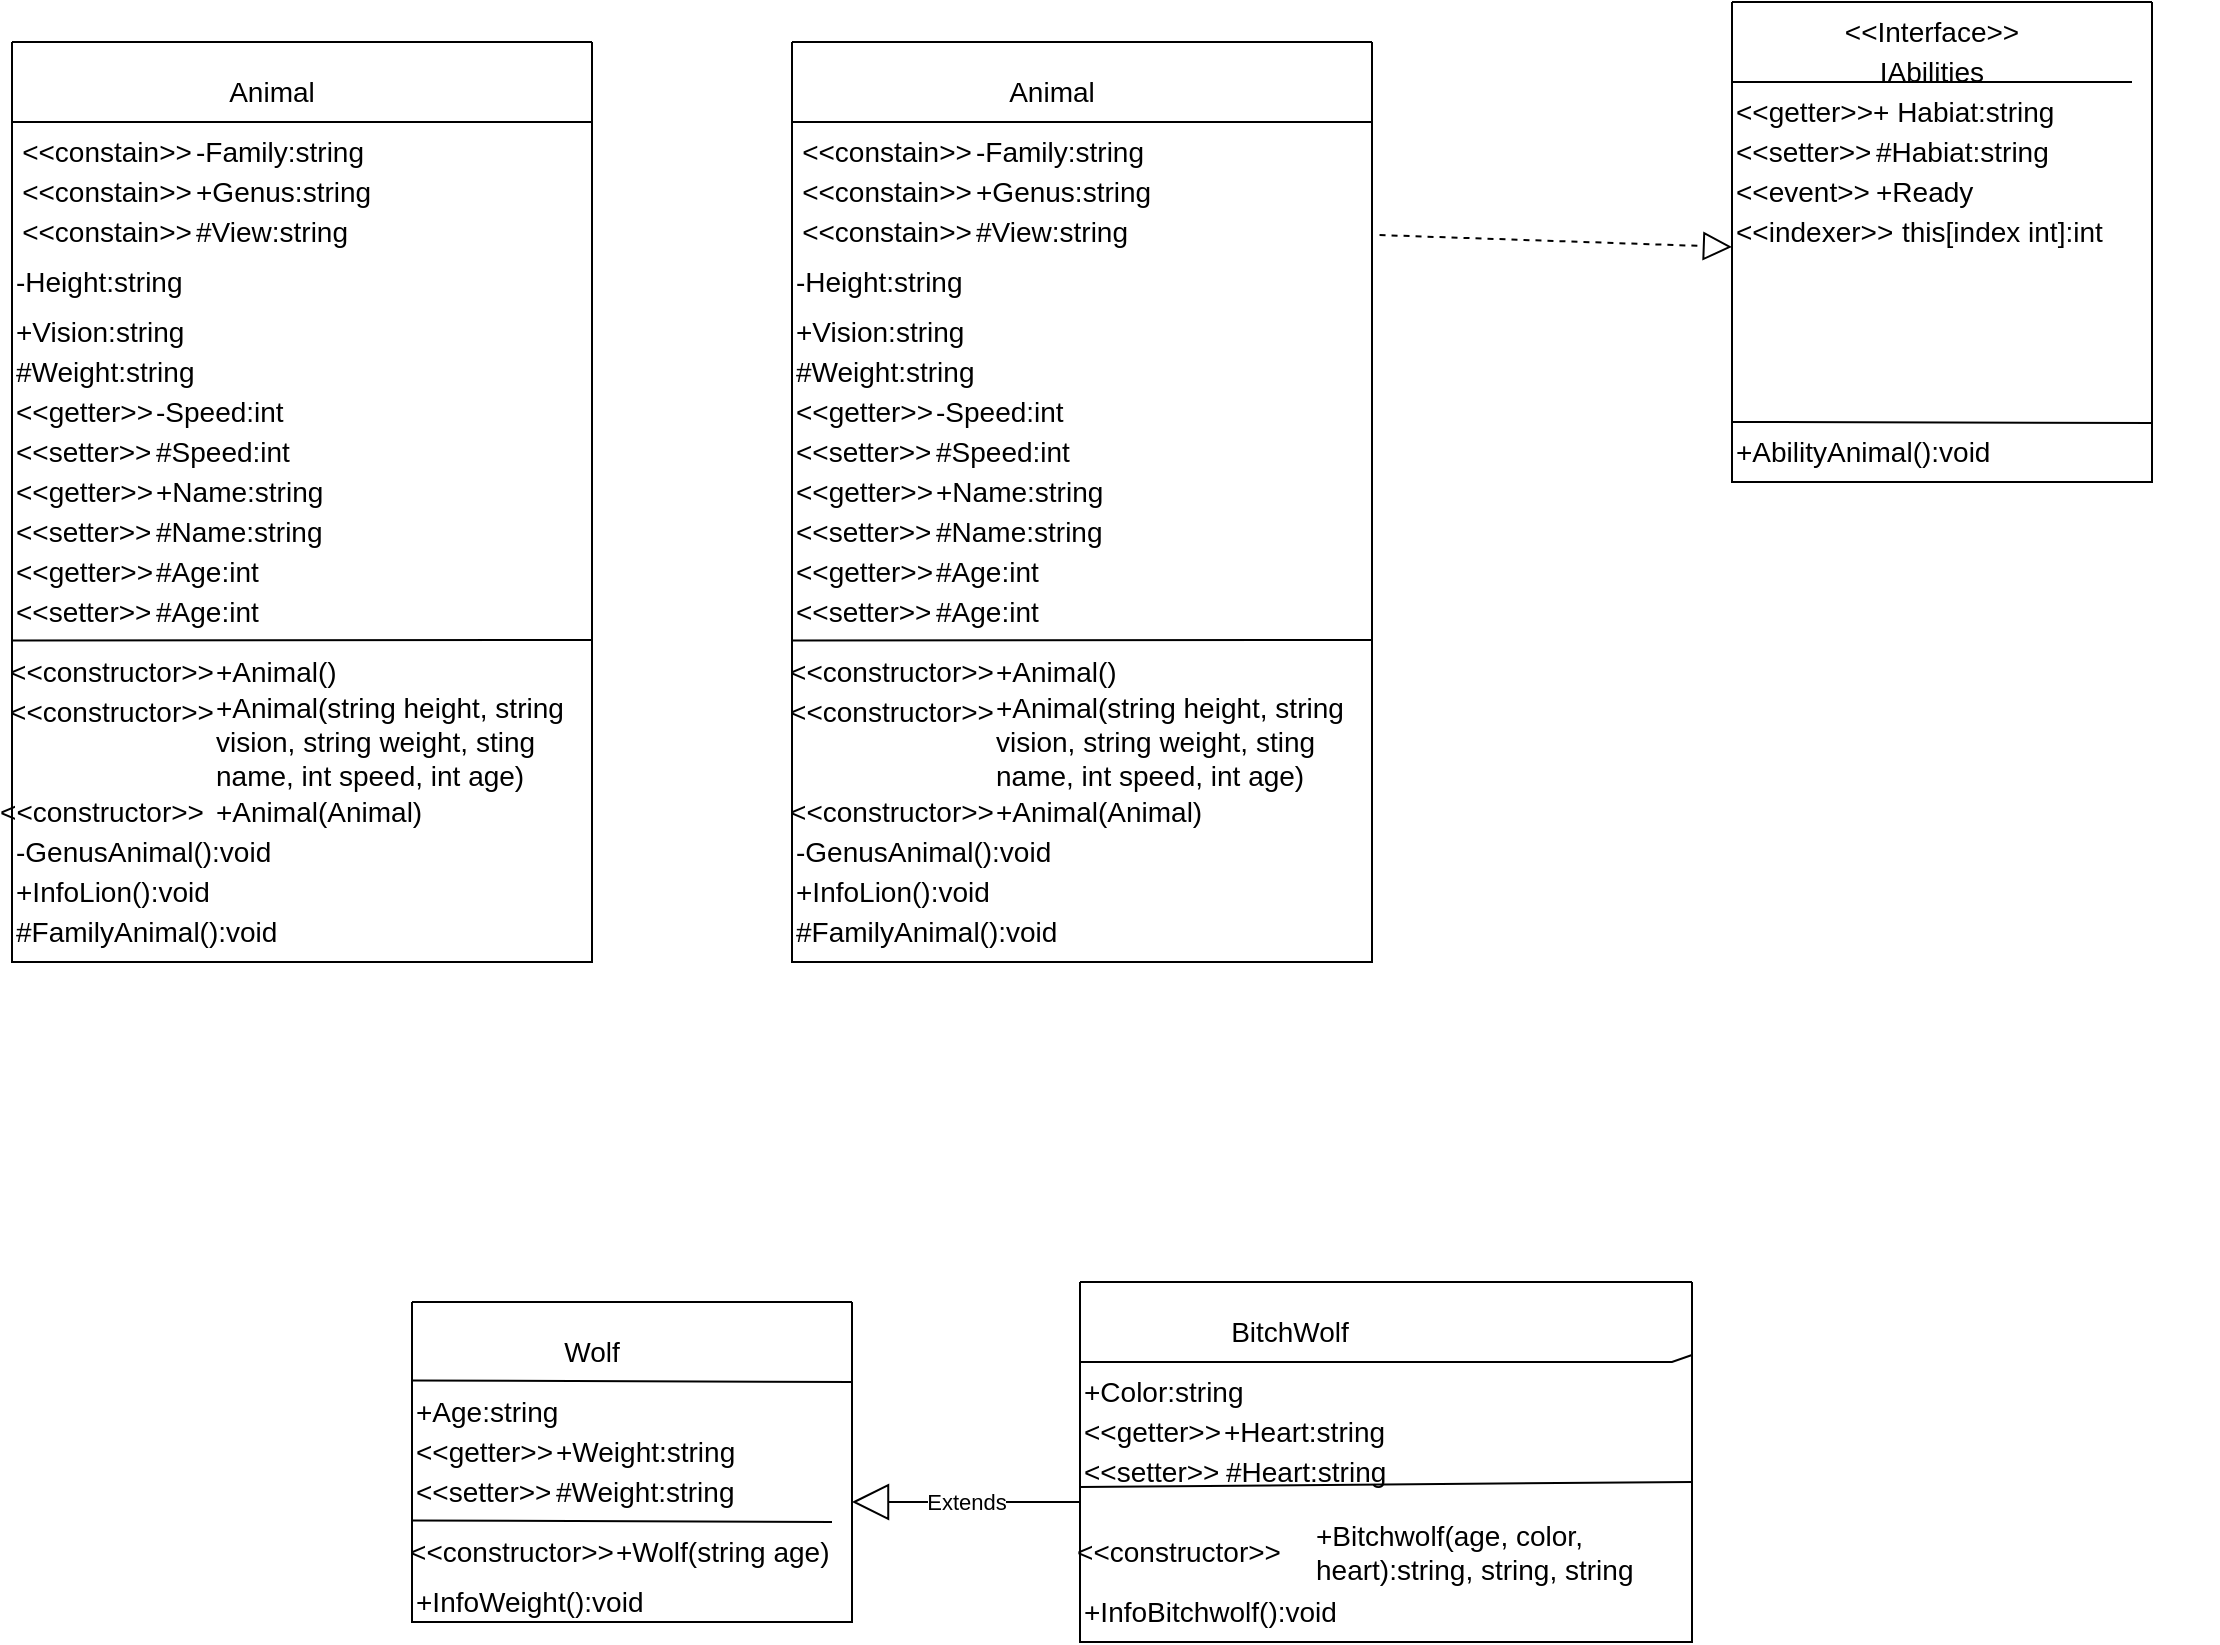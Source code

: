 <mxfile version="20.8.16" type="device"><diagram id="C5RBs43oDa-KdzZeNtuy" name="Page-1"><mxGraphModel dx="1594" dy="455" grid="1" gridSize="10" guides="1" tooltips="1" connect="1" arrows="1" fold="1" page="1" pageScale="1" pageWidth="827" pageHeight="1169" math="0" shadow="0"><root><mxCell id="WIyWlLk6GJQsqaUBKTNV-0"/><mxCell id="WIyWlLk6GJQsqaUBKTNV-1" parent="WIyWlLk6GJQsqaUBKTNV-0"/><mxCell id="vtZtiRTFzWuZYy_CGDaZ-0" value="" style="swimlane;startSize=0;" parent="WIyWlLk6GJQsqaUBKTNV-1" vertex="1"><mxGeometry x="170" y="40" width="290" height="460" as="geometry"><mxRectangle x="320" y="230" width="50" height="40" as="alternateBounds"/></mxGeometry></mxCell><mxCell id="vtZtiRTFzWuZYy_CGDaZ-2" value="" style="endArrow=none;html=1;rounded=0;" parent="vtZtiRTFzWuZYy_CGDaZ-0" target="vtZtiRTFzWuZYy_CGDaZ-0" edge="1"><mxGeometry width="50" height="50" relative="1" as="geometry"><mxPoint y="40" as="sourcePoint"/><mxPoint x="60" y="40" as="targetPoint"/></mxGeometry></mxCell><mxCell id="vtZtiRTFzWuZYy_CGDaZ-4" value="&lt;font style=&quot;font-size: 14px;&quot;&gt;Animal&lt;/font&gt;" style="text;html=1;strokeColor=none;fillColor=none;align=center;verticalAlign=middle;whiteSpace=wrap;rounded=0;" parent="vtZtiRTFzWuZYy_CGDaZ-0" vertex="1"><mxGeometry x="100" y="10" width="60" height="30" as="geometry"/></mxCell><mxCell id="vtZtiRTFzWuZYy_CGDaZ-7" value="-Family:string" style="text;html=1;strokeColor=none;fillColor=none;align=left;verticalAlign=middle;whiteSpace=wrap;rounded=0;fontSize=14;" parent="vtZtiRTFzWuZYy_CGDaZ-0" vertex="1"><mxGeometry x="90" y="40" width="130" height="30" as="geometry"/></mxCell><mxCell id="vtZtiRTFzWuZYy_CGDaZ-8" value="+Genus:string" style="text;html=1;strokeColor=none;fillColor=none;align=left;verticalAlign=middle;whiteSpace=wrap;rounded=0;fontSize=14;" parent="vtZtiRTFzWuZYy_CGDaZ-0" vertex="1"><mxGeometry x="90" y="60" width="120" height="30" as="geometry"/></mxCell><mxCell id="vtZtiRTFzWuZYy_CGDaZ-9" value="#View:string" style="text;html=1;strokeColor=none;fillColor=none;align=left;verticalAlign=middle;whiteSpace=wrap;rounded=0;fontSize=14;" parent="vtZtiRTFzWuZYy_CGDaZ-0" vertex="1"><mxGeometry x="90" y="80" width="120" height="30" as="geometry"/></mxCell><mxCell id="vtZtiRTFzWuZYy_CGDaZ-10" value="&lt;font style=&quot;font-size: 14px;&quot;&gt;-Height:string&lt;/font&gt;" style="text;html=1;strokeColor=none;fillColor=none;align=left;verticalAlign=middle;whiteSpace=wrap;rounded=0;fontSize=14;" parent="vtZtiRTFzWuZYy_CGDaZ-0" vertex="1"><mxGeometry y="105" width="120" height="30" as="geometry"/></mxCell><mxCell id="vtZtiRTFzWuZYy_CGDaZ-11" value="+Vision:string" style="text;html=1;strokeColor=none;fillColor=none;align=left;verticalAlign=middle;whiteSpace=wrap;rounded=0;fontSize=14;" parent="vtZtiRTFzWuZYy_CGDaZ-0" vertex="1"><mxGeometry y="130" width="120" height="30" as="geometry"/></mxCell><mxCell id="vtZtiRTFzWuZYy_CGDaZ-12" value="#Weight:string" style="text;html=1;strokeColor=none;fillColor=none;align=left;verticalAlign=middle;whiteSpace=wrap;rounded=0;fontSize=14;" parent="vtZtiRTFzWuZYy_CGDaZ-0" vertex="1"><mxGeometry y="150" width="120" height="30" as="geometry"/></mxCell><mxCell id="vtZtiRTFzWuZYy_CGDaZ-13" value="&lt;font style=&quot;font-size: 14px;&quot;&gt;-Speed:int&lt;/font&gt;" style="text;html=1;strokeColor=none;fillColor=none;align=left;verticalAlign=middle;whiteSpace=wrap;rounded=0;fontSize=14;" parent="vtZtiRTFzWuZYy_CGDaZ-0" vertex="1"><mxGeometry x="70" y="170" width="130" height="30" as="geometry"/></mxCell><mxCell id="VNp0y5HWjS9VRJ48FEAt-41" value="&amp;lt;&amp;lt;constain&amp;gt;&amp;gt;" style="text;html=1;strokeColor=none;fillColor=none;align=center;verticalAlign=middle;whiteSpace=wrap;rounded=0;fontSize=14;" parent="vtZtiRTFzWuZYy_CGDaZ-0" vertex="1"><mxGeometry x="10" y="45" width="75" height="20" as="geometry"/></mxCell><mxCell id="VNp0y5HWjS9VRJ48FEAt-42" value="&amp;lt;&amp;lt;getter&amp;gt;&amp;gt;" style="text;html=1;strokeColor=none;fillColor=none;align=left;verticalAlign=middle;whiteSpace=wrap;rounded=0;fontSize=14;" parent="vtZtiRTFzWuZYy_CGDaZ-0" vertex="1"><mxGeometry y="170" width="160" height="30" as="geometry"/></mxCell><mxCell id="VNp0y5HWjS9VRJ48FEAt-45" value="-GenusAnimal():void" style="text;html=1;strokeColor=none;fillColor=none;align=left;verticalAlign=middle;whiteSpace=wrap;rounded=0;fontSize=14;" parent="vtZtiRTFzWuZYy_CGDaZ-0" vertex="1"><mxGeometry y="390" width="160" height="30" as="geometry"/></mxCell><mxCell id="VNp0y5HWjS9VRJ48FEAt-44" value="+InfoLion():void" style="text;html=1;strokeColor=none;fillColor=none;align=left;verticalAlign=middle;whiteSpace=wrap;rounded=0;fontSize=14;" parent="vtZtiRTFzWuZYy_CGDaZ-0" vertex="1"><mxGeometry y="410" width="160" height="30" as="geometry"/></mxCell><mxCell id="VNp0y5HWjS9VRJ48FEAt-46" value="#FamilyAnimal():void" style="text;html=1;strokeColor=none;fillColor=none;align=left;verticalAlign=middle;whiteSpace=wrap;rounded=0;fontSize=14;" parent="vtZtiRTFzWuZYy_CGDaZ-0" vertex="1"><mxGeometry y="430" width="160" height="30" as="geometry"/></mxCell><mxCell id="NakUkv0UN0OswXkujpBb-1" value="&amp;lt;&amp;lt;constructor&amp;gt;&amp;gt;" style="text;html=1;strokeColor=none;fillColor=none;align=center;verticalAlign=middle;whiteSpace=wrap;rounded=0;fontSize=14;" parent="vtZtiRTFzWuZYy_CGDaZ-0" vertex="1"><mxGeometry x="10" y="300" width="80" height="30" as="geometry"/></mxCell><mxCell id="NakUkv0UN0OswXkujpBb-2" value="+Animal()" style="text;html=1;strokeColor=none;fillColor=none;align=left;verticalAlign=middle;whiteSpace=wrap;rounded=0;fontSize=14;" parent="vtZtiRTFzWuZYy_CGDaZ-0" vertex="1"><mxGeometry x="100" y="300" width="120" height="30" as="geometry"/></mxCell><mxCell id="NakUkv0UN0OswXkujpBb-3" value="+Animal(string height, string vision, string weight, sting name, int speed, int age)" style="text;html=1;strokeColor=none;fillColor=none;align=left;verticalAlign=middle;whiteSpace=wrap;rounded=0;fontSize=14;" parent="vtZtiRTFzWuZYy_CGDaZ-0" vertex="1"><mxGeometry x="100" y="320" width="180" height="60" as="geometry"/></mxCell><mxCell id="NakUkv0UN0OswXkujpBb-6" value="+Animal(Animal)" style="text;html=1;strokeColor=none;fillColor=none;align=left;verticalAlign=middle;whiteSpace=wrap;rounded=0;fontSize=14;" parent="vtZtiRTFzWuZYy_CGDaZ-0" vertex="1"><mxGeometry x="100" y="370" width="160" height="30" as="geometry"/></mxCell><mxCell id="NakUkv0UN0OswXkujpBb-39" value="&amp;lt;&amp;lt;setter&amp;gt;&amp;gt;" style="text;html=1;strokeColor=none;fillColor=none;align=left;verticalAlign=middle;whiteSpace=wrap;rounded=0;fontSize=14;" parent="vtZtiRTFzWuZYy_CGDaZ-0" vertex="1"><mxGeometry y="190" width="160" height="30" as="geometry"/></mxCell><mxCell id="NakUkv0UN0OswXkujpBb-40" value="&lt;font style=&quot;font-size: 14px;&quot;&gt;#Speed:int&lt;/font&gt;" style="text;html=1;strokeColor=none;fillColor=none;align=left;verticalAlign=middle;whiteSpace=wrap;rounded=0;fontSize=14;" parent="vtZtiRTFzWuZYy_CGDaZ-0" vertex="1"><mxGeometry x="70" y="190" width="130" height="30" as="geometry"/></mxCell><mxCell id="NakUkv0UN0OswXkujpBb-41" value="&amp;lt;&amp;lt;getter&amp;gt;&amp;gt;" style="text;html=1;strokeColor=none;fillColor=none;align=left;verticalAlign=middle;whiteSpace=wrap;rounded=0;fontSize=14;" parent="vtZtiRTFzWuZYy_CGDaZ-0" vertex="1"><mxGeometry y="210" width="160" height="30" as="geometry"/></mxCell><mxCell id="vtZtiRTFzWuZYy_CGDaZ-14" value="+Name:string" style="text;html=1;strokeColor=none;fillColor=none;align=left;verticalAlign=middle;whiteSpace=wrap;rounded=0;fontSize=14;" parent="vtZtiRTFzWuZYy_CGDaZ-0" vertex="1"><mxGeometry x="70" y="210" width="120" height="30" as="geometry"/></mxCell><mxCell id="NakUkv0UN0OswXkujpBb-42" value="&amp;lt;&amp;lt;setter&amp;gt;&amp;gt;" style="text;html=1;strokeColor=none;fillColor=none;align=left;verticalAlign=middle;whiteSpace=wrap;rounded=0;fontSize=14;" parent="vtZtiRTFzWuZYy_CGDaZ-0" vertex="1"><mxGeometry y="230" width="160" height="30" as="geometry"/></mxCell><mxCell id="NakUkv0UN0OswXkujpBb-43" value="#Name:string" style="text;html=1;strokeColor=none;fillColor=none;align=left;verticalAlign=middle;whiteSpace=wrap;rounded=0;fontSize=14;" parent="vtZtiRTFzWuZYy_CGDaZ-0" vertex="1"><mxGeometry x="70" y="230" width="120" height="30" as="geometry"/></mxCell><mxCell id="NakUkv0UN0OswXkujpBb-44" value="&amp;lt;&amp;lt;getter&amp;gt;&amp;gt;" style="text;html=1;strokeColor=none;fillColor=none;align=left;verticalAlign=middle;whiteSpace=wrap;rounded=0;fontSize=14;" parent="vtZtiRTFzWuZYy_CGDaZ-0" vertex="1"><mxGeometry y="250" width="160" height="30" as="geometry"/></mxCell><mxCell id="NakUkv0UN0OswXkujpBb-45" value="&amp;lt;&amp;lt;setter&amp;gt;&amp;gt;" style="text;html=1;strokeColor=none;fillColor=none;align=left;verticalAlign=middle;whiteSpace=wrap;rounded=0;fontSize=14;" parent="vtZtiRTFzWuZYy_CGDaZ-0" vertex="1"><mxGeometry y="270" width="160" height="30" as="geometry"/></mxCell><mxCell id="vtZtiRTFzWuZYy_CGDaZ-15" value="#Age:int" style="text;html=1;strokeColor=none;fillColor=none;align=left;verticalAlign=middle;whiteSpace=wrap;rounded=0;fontSize=14;" parent="vtZtiRTFzWuZYy_CGDaZ-0" vertex="1"><mxGeometry x="70" y="250" width="120" height="30" as="geometry"/></mxCell><mxCell id="NakUkv0UN0OswXkujpBb-46" value="#Age:int" style="text;html=1;strokeColor=none;fillColor=none;align=left;verticalAlign=middle;whiteSpace=wrap;rounded=0;fontSize=14;" parent="vtZtiRTFzWuZYy_CGDaZ-0" vertex="1"><mxGeometry x="70" y="270" width="120" height="30" as="geometry"/></mxCell><mxCell id="AfHYczcInOfsziKcjx3D-2" value="&amp;lt;&amp;lt;constain&amp;gt;&amp;gt;" style="text;html=1;strokeColor=none;fillColor=none;align=center;verticalAlign=middle;whiteSpace=wrap;rounded=0;fontSize=14;" vertex="1" parent="vtZtiRTFzWuZYy_CGDaZ-0"><mxGeometry x="10" y="65" width="75" height="20" as="geometry"/></mxCell><mxCell id="AfHYczcInOfsziKcjx3D-3" value="&amp;lt;&amp;lt;constain&amp;gt;&amp;gt;" style="text;html=1;strokeColor=none;fillColor=none;align=center;verticalAlign=middle;whiteSpace=wrap;rounded=0;fontSize=14;" vertex="1" parent="vtZtiRTFzWuZYy_CGDaZ-0"><mxGeometry x="10" y="85" width="75" height="20" as="geometry"/></mxCell><mxCell id="AfHYczcInOfsziKcjx3D-4" value="&amp;lt;&amp;lt;constructor&amp;gt;&amp;gt;" style="text;html=1;strokeColor=none;fillColor=none;align=center;verticalAlign=middle;whiteSpace=wrap;rounded=0;fontSize=14;" vertex="1" parent="vtZtiRTFzWuZYy_CGDaZ-0"><mxGeometry x="10" y="320" width="80" height="30" as="geometry"/></mxCell><mxCell id="AfHYczcInOfsziKcjx3D-5" value="&amp;lt;&amp;lt;constructor&amp;gt;&amp;gt;" style="text;html=1;strokeColor=none;fillColor=none;align=center;verticalAlign=middle;whiteSpace=wrap;rounded=0;fontSize=14;" vertex="1" parent="vtZtiRTFzWuZYy_CGDaZ-0"><mxGeometry x="10" y="370" width="80" height="30" as="geometry"/></mxCell><mxCell id="AfHYczcInOfsziKcjx3D-8" value="" style="endArrow=none;html=1;rounded=0;" edge="1" parent="vtZtiRTFzWuZYy_CGDaZ-0" target="vtZtiRTFzWuZYy_CGDaZ-0"><mxGeometry width="50" height="50" relative="1" as="geometry"><mxPoint y="40" as="sourcePoint"/><mxPoint x="80" y="40" as="targetPoint"/><Array as="points"><mxPoint x="290" y="40"/></Array></mxGeometry></mxCell><mxCell id="AfHYczcInOfsziKcjx3D-9" value="" style="endArrow=none;html=1;rounded=0;" edge="1" parent="vtZtiRTFzWuZYy_CGDaZ-0" target="vtZtiRTFzWuZYy_CGDaZ-0"><mxGeometry width="50" height="50" relative="1" as="geometry"><mxPoint y="299.23" as="sourcePoint"/><mxPoint x="120" y="299.23" as="targetPoint"/><Array as="points"><mxPoint x="290" y="299"/></Array></mxGeometry></mxCell><mxCell id="VNp0y5HWjS9VRJ48FEAt-0" value="" style="swimlane;startSize=0;fontSize=14;" parent="WIyWlLk6GJQsqaUBKTNV-1" vertex="1"><mxGeometry x="640" y="20" width="210" height="240" as="geometry"/></mxCell><mxCell id="VNp0y5HWjS9VRJ48FEAt-1" value="&amp;lt;&amp;lt;Interface&amp;gt;&amp;gt;" style="text;html=1;strokeColor=none;fillColor=none;align=center;verticalAlign=middle;whiteSpace=wrap;rounded=0;fontSize=14;" parent="VNp0y5HWjS9VRJ48FEAt-0" vertex="1"><mxGeometry x="70" width="60" height="30" as="geometry"/></mxCell><mxCell id="VNp0y5HWjS9VRJ48FEAt-2" value="IAbilities" style="text;html=1;strokeColor=none;fillColor=none;align=center;verticalAlign=middle;whiteSpace=wrap;rounded=0;fontSize=14;" parent="VNp0y5HWjS9VRJ48FEAt-0" vertex="1"><mxGeometry x="70" y="20" width="60" height="30" as="geometry"/></mxCell><mxCell id="VNp0y5HWjS9VRJ48FEAt-5" value="&amp;lt;&amp;lt;getter&amp;gt;&amp;gt;+ Habiat:string" style="text;html=1;strokeColor=none;fillColor=none;align=left;verticalAlign=middle;whiteSpace=wrap;rounded=0;fontSize=14;" parent="VNp0y5HWjS9VRJ48FEAt-0" vertex="1"><mxGeometry y="40" width="210" height="30" as="geometry"/></mxCell><mxCell id="VNp0y5HWjS9VRJ48FEAt-28" value="" style="endArrow=none;html=1;rounded=0;fontSize=14;" parent="VNp0y5HWjS9VRJ48FEAt-0" edge="1"><mxGeometry width="50" height="50" relative="1" as="geometry"><mxPoint y="99.5" as="sourcePoint"/><mxPoint y="99.5" as="targetPoint"/></mxGeometry></mxCell><mxCell id="VNp0y5HWjS9VRJ48FEAt-34" value="&amp;lt;&amp;lt;event&amp;gt;&amp;gt;" style="text;html=1;strokeColor=none;fillColor=none;align=left;verticalAlign=middle;whiteSpace=wrap;rounded=0;fontSize=14;" parent="VNp0y5HWjS9VRJ48FEAt-0" vertex="1"><mxGeometry y="80" width="70" height="30" as="geometry"/></mxCell><mxCell id="VNp0y5HWjS9VRJ48FEAt-35" value="+Ready" style="text;html=1;strokeColor=none;fillColor=none;align=left;verticalAlign=middle;whiteSpace=wrap;rounded=0;fontSize=14;" parent="VNp0y5HWjS9VRJ48FEAt-0" vertex="1"><mxGeometry x="70" y="80" width="160" height="30" as="geometry"/></mxCell><mxCell id="VNp0y5HWjS9VRJ48FEAt-36" value="&amp;lt;&amp;lt;indexer&amp;gt;&amp;gt;" style="text;html=1;strokeColor=none;fillColor=none;align=left;verticalAlign=middle;whiteSpace=wrap;rounded=0;fontSize=14;" parent="VNp0y5HWjS9VRJ48FEAt-0" vertex="1"><mxGeometry y="100" width="70" height="30" as="geometry"/></mxCell><mxCell id="VNp0y5HWjS9VRJ48FEAt-37" value="this[index int]:int" style="text;html=1;strokeColor=none;fillColor=none;align=left;verticalAlign=middle;whiteSpace=wrap;rounded=0;fontSize=14;" parent="VNp0y5HWjS9VRJ48FEAt-0" vertex="1"><mxGeometry x="83" y="100" width="160" height="30" as="geometry"/></mxCell><mxCell id="VNp0y5HWjS9VRJ48FEAt-40" value="+AbilityAnimal():void" style="text;html=1;strokeColor=none;fillColor=none;align=left;verticalAlign=middle;whiteSpace=wrap;rounded=0;fontSize=14;" parent="VNp0y5HWjS9VRJ48FEAt-0" vertex="1"><mxGeometry y="210" width="130" height="30" as="geometry"/></mxCell><mxCell id="NakUkv0UN0OswXkujpBb-79" value="&amp;lt;&amp;lt;setter&amp;gt;&amp;gt;" style="text;html=1;strokeColor=none;fillColor=none;align=left;verticalAlign=middle;whiteSpace=wrap;rounded=0;fontSize=14;" parent="VNp0y5HWjS9VRJ48FEAt-0" vertex="1"><mxGeometry y="60" width="180" height="30" as="geometry"/></mxCell><mxCell id="NakUkv0UN0OswXkujpBb-80" value="#Habiat:string" style="text;html=1;strokeColor=none;fillColor=none;align=left;verticalAlign=middle;whiteSpace=wrap;rounded=0;fontSize=14;" parent="VNp0y5HWjS9VRJ48FEAt-0" vertex="1"><mxGeometry x="70" y="60" width="160" height="30" as="geometry"/></mxCell><mxCell id="NakUkv0UN0OswXkujpBb-82" value="" style="endArrow=none;html=1;rounded=0;" parent="VNp0y5HWjS9VRJ48FEAt-0" edge="1"><mxGeometry width="50" height="50" relative="1" as="geometry"><mxPoint y="40" as="sourcePoint"/><mxPoint x="200" y="40" as="targetPoint"/></mxGeometry></mxCell><mxCell id="NakUkv0UN0OswXkujpBb-83" value="" style="endArrow=none;html=1;rounded=0;entryX=1.002;entryY=0.877;entryDx=0;entryDy=0;entryPerimeter=0;" parent="VNp0y5HWjS9VRJ48FEAt-0" target="VNp0y5HWjS9VRJ48FEAt-0" edge="1"><mxGeometry width="50" height="50" relative="1" as="geometry"><mxPoint y="210" as="sourcePoint"/><mxPoint x="90" y="210" as="targetPoint"/></mxGeometry></mxCell><mxCell id="VNp0y5HWjS9VRJ48FEAt-32" value="" style="endArrow=block;dashed=1;endFill=0;endSize=12;html=1;rounded=0;fontSize=14;exitX=1.021;exitY=0.369;exitDx=0;exitDy=0;exitPerimeter=0;entryX=0;entryY=0.75;entryDx=0;entryDy=0;" parent="WIyWlLk6GJQsqaUBKTNV-1" target="VNp0y5HWjS9VRJ48FEAt-36" edge="1"><mxGeometry width="160" relative="1" as="geometry"><mxPoint x="463.78" y="136.53" as="sourcePoint"/><mxPoint x="570" y="200" as="targetPoint"/></mxGeometry></mxCell><mxCell id="VNp0y5HWjS9VRJ48FEAt-66" value="" style="swimlane;startSize=0;fontSize=14;" parent="WIyWlLk6GJQsqaUBKTNV-1" vertex="1"><mxGeometry x="-20" y="670" width="220" height="160" as="geometry"/></mxCell><mxCell id="VNp0y5HWjS9VRJ48FEAt-69" value="Wolf" style="text;html=1;strokeColor=none;fillColor=none;align=center;verticalAlign=middle;whiteSpace=wrap;rounded=0;fontSize=14;" parent="VNp0y5HWjS9VRJ48FEAt-66" vertex="1"><mxGeometry x="60" y="10" width="60" height="30" as="geometry"/></mxCell><mxCell id="VNp0y5HWjS9VRJ48FEAt-74" value="&amp;lt;&amp;lt;getter&amp;gt;&amp;gt;" style="text;html=1;strokeColor=none;fillColor=none;align=left;verticalAlign=middle;whiteSpace=wrap;rounded=0;fontSize=14;" parent="VNp0y5HWjS9VRJ48FEAt-66" vertex="1"><mxGeometry y="60" width="160" height="30" as="geometry"/></mxCell><mxCell id="VNp0y5HWjS9VRJ48FEAt-75" value="+Age:string" style="text;html=1;strokeColor=none;fillColor=none;align=left;verticalAlign=middle;whiteSpace=wrap;rounded=0;fontSize=14;" parent="VNp0y5HWjS9VRJ48FEAt-66" vertex="1"><mxGeometry y="40" width="160" height="30" as="geometry"/></mxCell><mxCell id="VNp0y5HWjS9VRJ48FEAt-76" value="+Weight:string" style="text;html=1;strokeColor=none;fillColor=none;align=left;verticalAlign=middle;whiteSpace=wrap;rounded=0;fontSize=14;" parent="VNp0y5HWjS9VRJ48FEAt-66" vertex="1"><mxGeometry x="70" y="60" width="90" height="30" as="geometry"/></mxCell><mxCell id="VNp0y5HWjS9VRJ48FEAt-78" value="+InfoWeight():void" style="text;html=1;strokeColor=none;fillColor=none;align=left;verticalAlign=middle;whiteSpace=wrap;rounded=0;fontSize=14;" parent="VNp0y5HWjS9VRJ48FEAt-66" vertex="1"><mxGeometry y="140" width="120" height="20" as="geometry"/></mxCell><mxCell id="NakUkv0UN0OswXkujpBb-31" value="&amp;lt;&amp;lt;constructor&amp;gt;&amp;gt;" style="text;html=1;strokeColor=none;fillColor=none;align=center;verticalAlign=middle;whiteSpace=wrap;rounded=0;fontSize=14;" parent="VNp0y5HWjS9VRJ48FEAt-66" vertex="1"><mxGeometry x="10" y="110" width="80" height="30" as="geometry"/></mxCell><mxCell id="NakUkv0UN0OswXkujpBb-32" value="+Wolf(string age)" style="text;html=1;strokeColor=none;fillColor=none;align=left;verticalAlign=middle;whiteSpace=wrap;rounded=0;fontSize=14;" parent="VNp0y5HWjS9VRJ48FEAt-66" vertex="1"><mxGeometry x="100" y="110" width="110" height="30" as="geometry"/></mxCell><mxCell id="NakUkv0UN0OswXkujpBb-84" value="&amp;lt;&amp;lt;setter&amp;gt;&amp;gt;" style="text;html=1;strokeColor=none;fillColor=none;align=left;verticalAlign=middle;whiteSpace=wrap;rounded=0;fontSize=14;" parent="VNp0y5HWjS9VRJ48FEAt-66" vertex="1"><mxGeometry y="80" width="160" height="30" as="geometry"/></mxCell><mxCell id="NakUkv0UN0OswXkujpBb-85" value="#Weight:string" style="text;html=1;strokeColor=none;fillColor=none;align=left;verticalAlign=middle;whiteSpace=wrap;rounded=0;fontSize=14;" parent="VNp0y5HWjS9VRJ48FEAt-66" vertex="1"><mxGeometry x="70" y="80" width="90" height="30" as="geometry"/></mxCell><mxCell id="AfHYczcInOfsziKcjx3D-46" value="" style="endArrow=none;html=1;rounded=0;entryX=1;entryY=0;entryDx=0;entryDy=0;" edge="1" parent="VNp0y5HWjS9VRJ48FEAt-66" target="NakUkv0UN0OswXkujpBb-32"><mxGeometry width="50" height="50" relative="1" as="geometry"><mxPoint y="109.26" as="sourcePoint"/><mxPoint x="70" y="109.26" as="targetPoint"/></mxGeometry></mxCell><mxCell id="AfHYczcInOfsziKcjx3D-47" value="" style="endArrow=none;html=1;rounded=0;entryX=1;entryY=0.25;entryDx=0;entryDy=0;" edge="1" parent="VNp0y5HWjS9VRJ48FEAt-66" target="VNp0y5HWjS9VRJ48FEAt-66"><mxGeometry width="50" height="50" relative="1" as="geometry"><mxPoint y="39.26" as="sourcePoint"/><mxPoint x="70" y="39.26" as="targetPoint"/></mxGeometry></mxCell><mxCell id="VNp0y5HWjS9VRJ48FEAt-67" value="" style="swimlane;startSize=0;fontSize=14;" parent="WIyWlLk6GJQsqaUBKTNV-1" vertex="1"><mxGeometry x="314" y="660" width="306" height="180" as="geometry"/></mxCell><mxCell id="VNp0y5HWjS9VRJ48FEAt-72" value="" style="endArrow=none;html=1;rounded=0;fontSize=14;" parent="VNp0y5HWjS9VRJ48FEAt-67" edge="1" target="VNp0y5HWjS9VRJ48FEAt-67"><mxGeometry width="50" height="50" relative="1" as="geometry"><mxPoint y="40" as="sourcePoint"/><mxPoint x="200" y="40" as="targetPoint"/><Array as="points"><mxPoint x="296" y="40"/></Array></mxGeometry></mxCell><mxCell id="VNp0y5HWjS9VRJ48FEAt-73" value="BitchWolf" style="text;html=1;strokeColor=none;fillColor=none;align=center;verticalAlign=middle;whiteSpace=wrap;rounded=0;fontSize=14;" parent="VNp0y5HWjS9VRJ48FEAt-67" vertex="1"><mxGeometry x="70" y="10" width="70" height="30" as="geometry"/></mxCell><mxCell id="VNp0y5HWjS9VRJ48FEAt-79" value="+InfoBitchwolf():void" style="text;html=1;strokeColor=none;fillColor=none;align=left;verticalAlign=middle;whiteSpace=wrap;rounded=0;fontSize=14;" parent="VNp0y5HWjS9VRJ48FEAt-67" vertex="1"><mxGeometry y="150" width="130" height="30" as="geometry"/></mxCell><mxCell id="VfgII41DuYTaLpaLMq4K-0" value="+Color:string" style="text;html=1;strokeColor=none;fillColor=none;align=left;verticalAlign=middle;whiteSpace=wrap;rounded=0;fontSize=14;" parent="VNp0y5HWjS9VRJ48FEAt-67" vertex="1"><mxGeometry y="40" width="160" height="30" as="geometry"/></mxCell><mxCell id="VfgII41DuYTaLpaLMq4K-1" value="&amp;lt;&amp;lt;getter&amp;gt;&amp;gt;" style="text;html=1;strokeColor=none;fillColor=none;align=left;verticalAlign=middle;whiteSpace=wrap;rounded=0;fontSize=14;" parent="VNp0y5HWjS9VRJ48FEAt-67" vertex="1"><mxGeometry y="60" width="160" height="30" as="geometry"/></mxCell><mxCell id="VfgII41DuYTaLpaLMq4K-3" value="+Heart:string" style="text;html=1;strokeColor=none;fillColor=none;align=left;verticalAlign=middle;whiteSpace=wrap;rounded=0;fontSize=14;" parent="VNp0y5HWjS9VRJ48FEAt-67" vertex="1"><mxGeometry x="70" y="65" width="90" height="20" as="geometry"/></mxCell><mxCell id="NakUkv0UN0OswXkujpBb-36" value="+Bitchwolf(age, color, heart):string, string, string" style="text;html=1;strokeColor=none;fillColor=none;align=left;verticalAlign=middle;whiteSpace=wrap;rounded=0;fontSize=14;" parent="VNp0y5HWjS9VRJ48FEAt-67" vertex="1"><mxGeometry x="116" y="120" width="194" height="30" as="geometry"/></mxCell><mxCell id="NakUkv0UN0OswXkujpBb-89" value="&amp;lt;&amp;lt;setter&amp;gt;&amp;gt;" style="text;html=1;strokeColor=none;fillColor=none;align=left;verticalAlign=middle;whiteSpace=wrap;rounded=0;fontSize=14;" parent="VNp0y5HWjS9VRJ48FEAt-67" vertex="1"><mxGeometry y="85" width="71" height="20" as="geometry"/></mxCell><mxCell id="NakUkv0UN0OswXkujpBb-35" value="&amp;lt;&amp;lt;constructor&amp;gt;&amp;gt;" style="text;html=1;strokeColor=none;fillColor=none;align=center;verticalAlign=middle;whiteSpace=wrap;rounded=0;fontSize=14;" parent="VNp0y5HWjS9VRJ48FEAt-67" vertex="1"><mxGeometry x="-1" y="120" width="100.5" height="30" as="geometry"/></mxCell><mxCell id="NakUkv0UN0OswXkujpBb-90" value="#Heart:string" style="text;html=1;strokeColor=none;fillColor=none;align=left;verticalAlign=middle;whiteSpace=wrap;rounded=0;fontSize=14;" parent="VNp0y5HWjS9VRJ48FEAt-67" vertex="1"><mxGeometry x="71" y="87.5" width="80.5" height="15" as="geometry"/></mxCell><mxCell id="AfHYczcInOfsziKcjx3D-48" value="" style="endArrow=none;html=1;rounded=0;" edge="1" parent="VNp0y5HWjS9VRJ48FEAt-67" target="VNp0y5HWjS9VRJ48FEAt-67"><mxGeometry width="50" height="50" relative="1" as="geometry"><mxPoint y="102.5" as="sourcePoint"/><mxPoint x="80" y="102.5" as="targetPoint"/><Array as="points"><mxPoint x="306" y="100"/></Array></mxGeometry></mxCell><mxCell id="y6tSHEprt8yqimg6xKe6-4" value="Extends" style="endArrow=block;endSize=16;endFill=0;html=1;rounded=0;" parent="WIyWlLk6GJQsqaUBKTNV-1" edge="1"><mxGeometry width="160" relative="1" as="geometry"><mxPoint x="314" y="770" as="sourcePoint"/><mxPoint x="200" y="770" as="targetPoint"/></mxGeometry></mxCell><mxCell id="AfHYczcInOfsziKcjx3D-10" value="" style="swimlane;startSize=0;" vertex="1" parent="WIyWlLk6GJQsqaUBKTNV-1"><mxGeometry x="-220" y="40" width="290" height="460" as="geometry"><mxRectangle x="320" y="230" width="50" height="40" as="alternateBounds"/></mxGeometry></mxCell><mxCell id="AfHYczcInOfsziKcjx3D-11" value="" style="endArrow=none;html=1;rounded=0;" edge="1" parent="AfHYczcInOfsziKcjx3D-10" target="AfHYczcInOfsziKcjx3D-10"><mxGeometry width="50" height="50" relative="1" as="geometry"><mxPoint y="40" as="sourcePoint"/><mxPoint x="60" y="40" as="targetPoint"/></mxGeometry></mxCell><mxCell id="AfHYczcInOfsziKcjx3D-12" value="&lt;font style=&quot;font-size: 14px;&quot;&gt;Animal&lt;/font&gt;" style="text;html=1;strokeColor=none;fillColor=none;align=center;verticalAlign=middle;whiteSpace=wrap;rounded=0;" vertex="1" parent="AfHYczcInOfsziKcjx3D-10"><mxGeometry x="100" y="10" width="60" height="30" as="geometry"/></mxCell><mxCell id="AfHYczcInOfsziKcjx3D-13" value="-Family:string" style="text;html=1;strokeColor=none;fillColor=none;align=left;verticalAlign=middle;whiteSpace=wrap;rounded=0;fontSize=14;" vertex="1" parent="AfHYczcInOfsziKcjx3D-10"><mxGeometry x="90" y="40" width="130" height="30" as="geometry"/></mxCell><mxCell id="AfHYczcInOfsziKcjx3D-14" value="+Genus:string" style="text;html=1;strokeColor=none;fillColor=none;align=left;verticalAlign=middle;whiteSpace=wrap;rounded=0;fontSize=14;" vertex="1" parent="AfHYczcInOfsziKcjx3D-10"><mxGeometry x="90" y="60" width="120" height="30" as="geometry"/></mxCell><mxCell id="AfHYczcInOfsziKcjx3D-15" value="#View:string" style="text;html=1;strokeColor=none;fillColor=none;align=left;verticalAlign=middle;whiteSpace=wrap;rounded=0;fontSize=14;" vertex="1" parent="AfHYczcInOfsziKcjx3D-10"><mxGeometry x="90" y="80" width="120" height="30" as="geometry"/></mxCell><mxCell id="AfHYczcInOfsziKcjx3D-16" value="&lt;font style=&quot;font-size: 14px;&quot;&gt;-Height:string&lt;/font&gt;" style="text;html=1;strokeColor=none;fillColor=none;align=left;verticalAlign=middle;whiteSpace=wrap;rounded=0;fontSize=14;" vertex="1" parent="AfHYczcInOfsziKcjx3D-10"><mxGeometry y="105" width="120" height="30" as="geometry"/></mxCell><mxCell id="AfHYczcInOfsziKcjx3D-17" value="+Vision:string" style="text;html=1;strokeColor=none;fillColor=none;align=left;verticalAlign=middle;whiteSpace=wrap;rounded=0;fontSize=14;" vertex="1" parent="AfHYczcInOfsziKcjx3D-10"><mxGeometry y="130" width="120" height="30" as="geometry"/></mxCell><mxCell id="AfHYczcInOfsziKcjx3D-18" value="#Weight:string" style="text;html=1;strokeColor=none;fillColor=none;align=left;verticalAlign=middle;whiteSpace=wrap;rounded=0;fontSize=14;" vertex="1" parent="AfHYczcInOfsziKcjx3D-10"><mxGeometry y="150" width="120" height="30" as="geometry"/></mxCell><mxCell id="AfHYczcInOfsziKcjx3D-19" value="&lt;font style=&quot;font-size: 14px;&quot;&gt;-Speed:int&lt;/font&gt;" style="text;html=1;strokeColor=none;fillColor=none;align=left;verticalAlign=middle;whiteSpace=wrap;rounded=0;fontSize=14;" vertex="1" parent="AfHYczcInOfsziKcjx3D-10"><mxGeometry x="70" y="170" width="130" height="30" as="geometry"/></mxCell><mxCell id="AfHYczcInOfsziKcjx3D-20" value="&amp;lt;&amp;lt;constain&amp;gt;&amp;gt;" style="text;html=1;strokeColor=none;fillColor=none;align=center;verticalAlign=middle;whiteSpace=wrap;rounded=0;fontSize=14;" vertex="1" parent="AfHYczcInOfsziKcjx3D-10"><mxGeometry x="10" y="45" width="75" height="20" as="geometry"/></mxCell><mxCell id="AfHYczcInOfsziKcjx3D-21" value="&amp;lt;&amp;lt;getter&amp;gt;&amp;gt;" style="text;html=1;strokeColor=none;fillColor=none;align=left;verticalAlign=middle;whiteSpace=wrap;rounded=0;fontSize=14;" vertex="1" parent="AfHYczcInOfsziKcjx3D-10"><mxGeometry y="170" width="160" height="30" as="geometry"/></mxCell><mxCell id="AfHYczcInOfsziKcjx3D-22" value="-GenusAnimal():void" style="text;html=1;strokeColor=none;fillColor=none;align=left;verticalAlign=middle;whiteSpace=wrap;rounded=0;fontSize=14;" vertex="1" parent="AfHYczcInOfsziKcjx3D-10"><mxGeometry y="390" width="160" height="30" as="geometry"/></mxCell><mxCell id="AfHYczcInOfsziKcjx3D-23" value="+InfoLion():void" style="text;html=1;strokeColor=none;fillColor=none;align=left;verticalAlign=middle;whiteSpace=wrap;rounded=0;fontSize=14;" vertex="1" parent="AfHYczcInOfsziKcjx3D-10"><mxGeometry y="410" width="160" height="30" as="geometry"/></mxCell><mxCell id="AfHYczcInOfsziKcjx3D-24" value="#FamilyAnimal():void" style="text;html=1;strokeColor=none;fillColor=none;align=left;verticalAlign=middle;whiteSpace=wrap;rounded=0;fontSize=14;" vertex="1" parent="AfHYczcInOfsziKcjx3D-10"><mxGeometry y="430" width="160" height="30" as="geometry"/></mxCell><mxCell id="AfHYczcInOfsziKcjx3D-25" value="&amp;lt;&amp;lt;constructor&amp;gt;&amp;gt;" style="text;html=1;strokeColor=none;fillColor=none;align=center;verticalAlign=middle;whiteSpace=wrap;rounded=0;fontSize=14;" vertex="1" parent="AfHYczcInOfsziKcjx3D-10"><mxGeometry x="10" y="300" width="80" height="30" as="geometry"/></mxCell><mxCell id="AfHYczcInOfsziKcjx3D-26" value="+Animal()" style="text;html=1;strokeColor=none;fillColor=none;align=left;verticalAlign=middle;whiteSpace=wrap;rounded=0;fontSize=14;" vertex="1" parent="AfHYczcInOfsziKcjx3D-10"><mxGeometry x="100" y="300" width="120" height="30" as="geometry"/></mxCell><mxCell id="AfHYczcInOfsziKcjx3D-27" value="+Animal(string height, string vision, string weight, sting name, int speed, int age)" style="text;html=1;strokeColor=none;fillColor=none;align=left;verticalAlign=middle;whiteSpace=wrap;rounded=0;fontSize=14;" vertex="1" parent="AfHYczcInOfsziKcjx3D-10"><mxGeometry x="100" y="320" width="180" height="60" as="geometry"/></mxCell><mxCell id="AfHYczcInOfsziKcjx3D-28" value="+Animal(Animal)" style="text;html=1;strokeColor=none;fillColor=none;align=left;verticalAlign=middle;whiteSpace=wrap;rounded=0;fontSize=14;" vertex="1" parent="AfHYczcInOfsziKcjx3D-10"><mxGeometry x="100" y="370" width="160" height="30" as="geometry"/></mxCell><mxCell id="AfHYczcInOfsziKcjx3D-29" value="&amp;lt;&amp;lt;setter&amp;gt;&amp;gt;" style="text;html=1;strokeColor=none;fillColor=none;align=left;verticalAlign=middle;whiteSpace=wrap;rounded=0;fontSize=14;" vertex="1" parent="AfHYczcInOfsziKcjx3D-10"><mxGeometry y="190" width="160" height="30" as="geometry"/></mxCell><mxCell id="AfHYczcInOfsziKcjx3D-30" value="&lt;font style=&quot;font-size: 14px;&quot;&gt;#Speed:int&lt;/font&gt;" style="text;html=1;strokeColor=none;fillColor=none;align=left;verticalAlign=middle;whiteSpace=wrap;rounded=0;fontSize=14;" vertex="1" parent="AfHYczcInOfsziKcjx3D-10"><mxGeometry x="70" y="190" width="130" height="30" as="geometry"/></mxCell><mxCell id="AfHYczcInOfsziKcjx3D-31" value="&amp;lt;&amp;lt;getter&amp;gt;&amp;gt;" style="text;html=1;strokeColor=none;fillColor=none;align=left;verticalAlign=middle;whiteSpace=wrap;rounded=0;fontSize=14;" vertex="1" parent="AfHYczcInOfsziKcjx3D-10"><mxGeometry y="210" width="160" height="30" as="geometry"/></mxCell><mxCell id="AfHYczcInOfsziKcjx3D-32" value="+Name:string" style="text;html=1;strokeColor=none;fillColor=none;align=left;verticalAlign=middle;whiteSpace=wrap;rounded=0;fontSize=14;" vertex="1" parent="AfHYczcInOfsziKcjx3D-10"><mxGeometry x="70" y="210" width="120" height="30" as="geometry"/></mxCell><mxCell id="AfHYczcInOfsziKcjx3D-33" value="&amp;lt;&amp;lt;setter&amp;gt;&amp;gt;" style="text;html=1;strokeColor=none;fillColor=none;align=left;verticalAlign=middle;whiteSpace=wrap;rounded=0;fontSize=14;" vertex="1" parent="AfHYczcInOfsziKcjx3D-10"><mxGeometry y="230" width="160" height="30" as="geometry"/></mxCell><mxCell id="AfHYczcInOfsziKcjx3D-34" value="#Name:string" style="text;html=1;strokeColor=none;fillColor=none;align=left;verticalAlign=middle;whiteSpace=wrap;rounded=0;fontSize=14;" vertex="1" parent="AfHYczcInOfsziKcjx3D-10"><mxGeometry x="70" y="230" width="120" height="30" as="geometry"/></mxCell><mxCell id="AfHYczcInOfsziKcjx3D-35" value="&amp;lt;&amp;lt;getter&amp;gt;&amp;gt;" style="text;html=1;strokeColor=none;fillColor=none;align=left;verticalAlign=middle;whiteSpace=wrap;rounded=0;fontSize=14;" vertex="1" parent="AfHYczcInOfsziKcjx3D-10"><mxGeometry y="250" width="160" height="30" as="geometry"/></mxCell><mxCell id="AfHYczcInOfsziKcjx3D-36" value="&amp;lt;&amp;lt;setter&amp;gt;&amp;gt;" style="text;html=1;strokeColor=none;fillColor=none;align=left;verticalAlign=middle;whiteSpace=wrap;rounded=0;fontSize=14;" vertex="1" parent="AfHYczcInOfsziKcjx3D-10"><mxGeometry y="270" width="160" height="30" as="geometry"/></mxCell><mxCell id="AfHYczcInOfsziKcjx3D-37" value="#Age:int" style="text;html=1;strokeColor=none;fillColor=none;align=left;verticalAlign=middle;whiteSpace=wrap;rounded=0;fontSize=14;" vertex="1" parent="AfHYczcInOfsziKcjx3D-10"><mxGeometry x="70" y="250" width="120" height="30" as="geometry"/></mxCell><mxCell id="AfHYczcInOfsziKcjx3D-38" value="#Age:int" style="text;html=1;strokeColor=none;fillColor=none;align=left;verticalAlign=middle;whiteSpace=wrap;rounded=0;fontSize=14;" vertex="1" parent="AfHYczcInOfsziKcjx3D-10"><mxGeometry x="70" y="270" width="120" height="30" as="geometry"/></mxCell><mxCell id="AfHYczcInOfsziKcjx3D-39" value="&amp;lt;&amp;lt;constain&amp;gt;&amp;gt;" style="text;html=1;strokeColor=none;fillColor=none;align=center;verticalAlign=middle;whiteSpace=wrap;rounded=0;fontSize=14;" vertex="1" parent="AfHYczcInOfsziKcjx3D-10"><mxGeometry x="10" y="65" width="75" height="20" as="geometry"/></mxCell><mxCell id="AfHYczcInOfsziKcjx3D-40" value="&amp;lt;&amp;lt;constain&amp;gt;&amp;gt;" style="text;html=1;strokeColor=none;fillColor=none;align=center;verticalAlign=middle;whiteSpace=wrap;rounded=0;fontSize=14;" vertex="1" parent="AfHYczcInOfsziKcjx3D-10"><mxGeometry x="10" y="85" width="75" height="20" as="geometry"/></mxCell><mxCell id="AfHYczcInOfsziKcjx3D-41" value="&amp;lt;&amp;lt;constructor&amp;gt;&amp;gt;" style="text;html=1;strokeColor=none;fillColor=none;align=center;verticalAlign=middle;whiteSpace=wrap;rounded=0;fontSize=14;" vertex="1" parent="AfHYczcInOfsziKcjx3D-10"><mxGeometry x="10" y="320" width="80" height="30" as="geometry"/></mxCell><mxCell id="AfHYczcInOfsziKcjx3D-42" value="&amp;lt;&amp;lt;constructor&amp;gt;&amp;gt;" style="text;html=1;strokeColor=none;fillColor=none;align=center;verticalAlign=middle;whiteSpace=wrap;rounded=0;fontSize=14;" vertex="1" parent="AfHYczcInOfsziKcjx3D-10"><mxGeometry x="5" y="370" width="80" height="30" as="geometry"/></mxCell><mxCell id="AfHYczcInOfsziKcjx3D-43" value="" style="endArrow=none;html=1;rounded=0;" edge="1" parent="AfHYczcInOfsziKcjx3D-10" target="AfHYczcInOfsziKcjx3D-10"><mxGeometry width="50" height="50" relative="1" as="geometry"><mxPoint y="40" as="sourcePoint"/><mxPoint x="80" y="40" as="targetPoint"/><Array as="points"><mxPoint x="290" y="40"/></Array></mxGeometry></mxCell><mxCell id="AfHYczcInOfsziKcjx3D-44" value="" style="endArrow=none;html=1;rounded=0;" edge="1" parent="AfHYczcInOfsziKcjx3D-10" target="AfHYczcInOfsziKcjx3D-10"><mxGeometry width="50" height="50" relative="1" as="geometry"><mxPoint y="299.23" as="sourcePoint"/><mxPoint x="120" y="299.23" as="targetPoint"/><Array as="points"><mxPoint x="290" y="299"/></Array></mxGeometry></mxCell></root></mxGraphModel></diagram></mxfile>